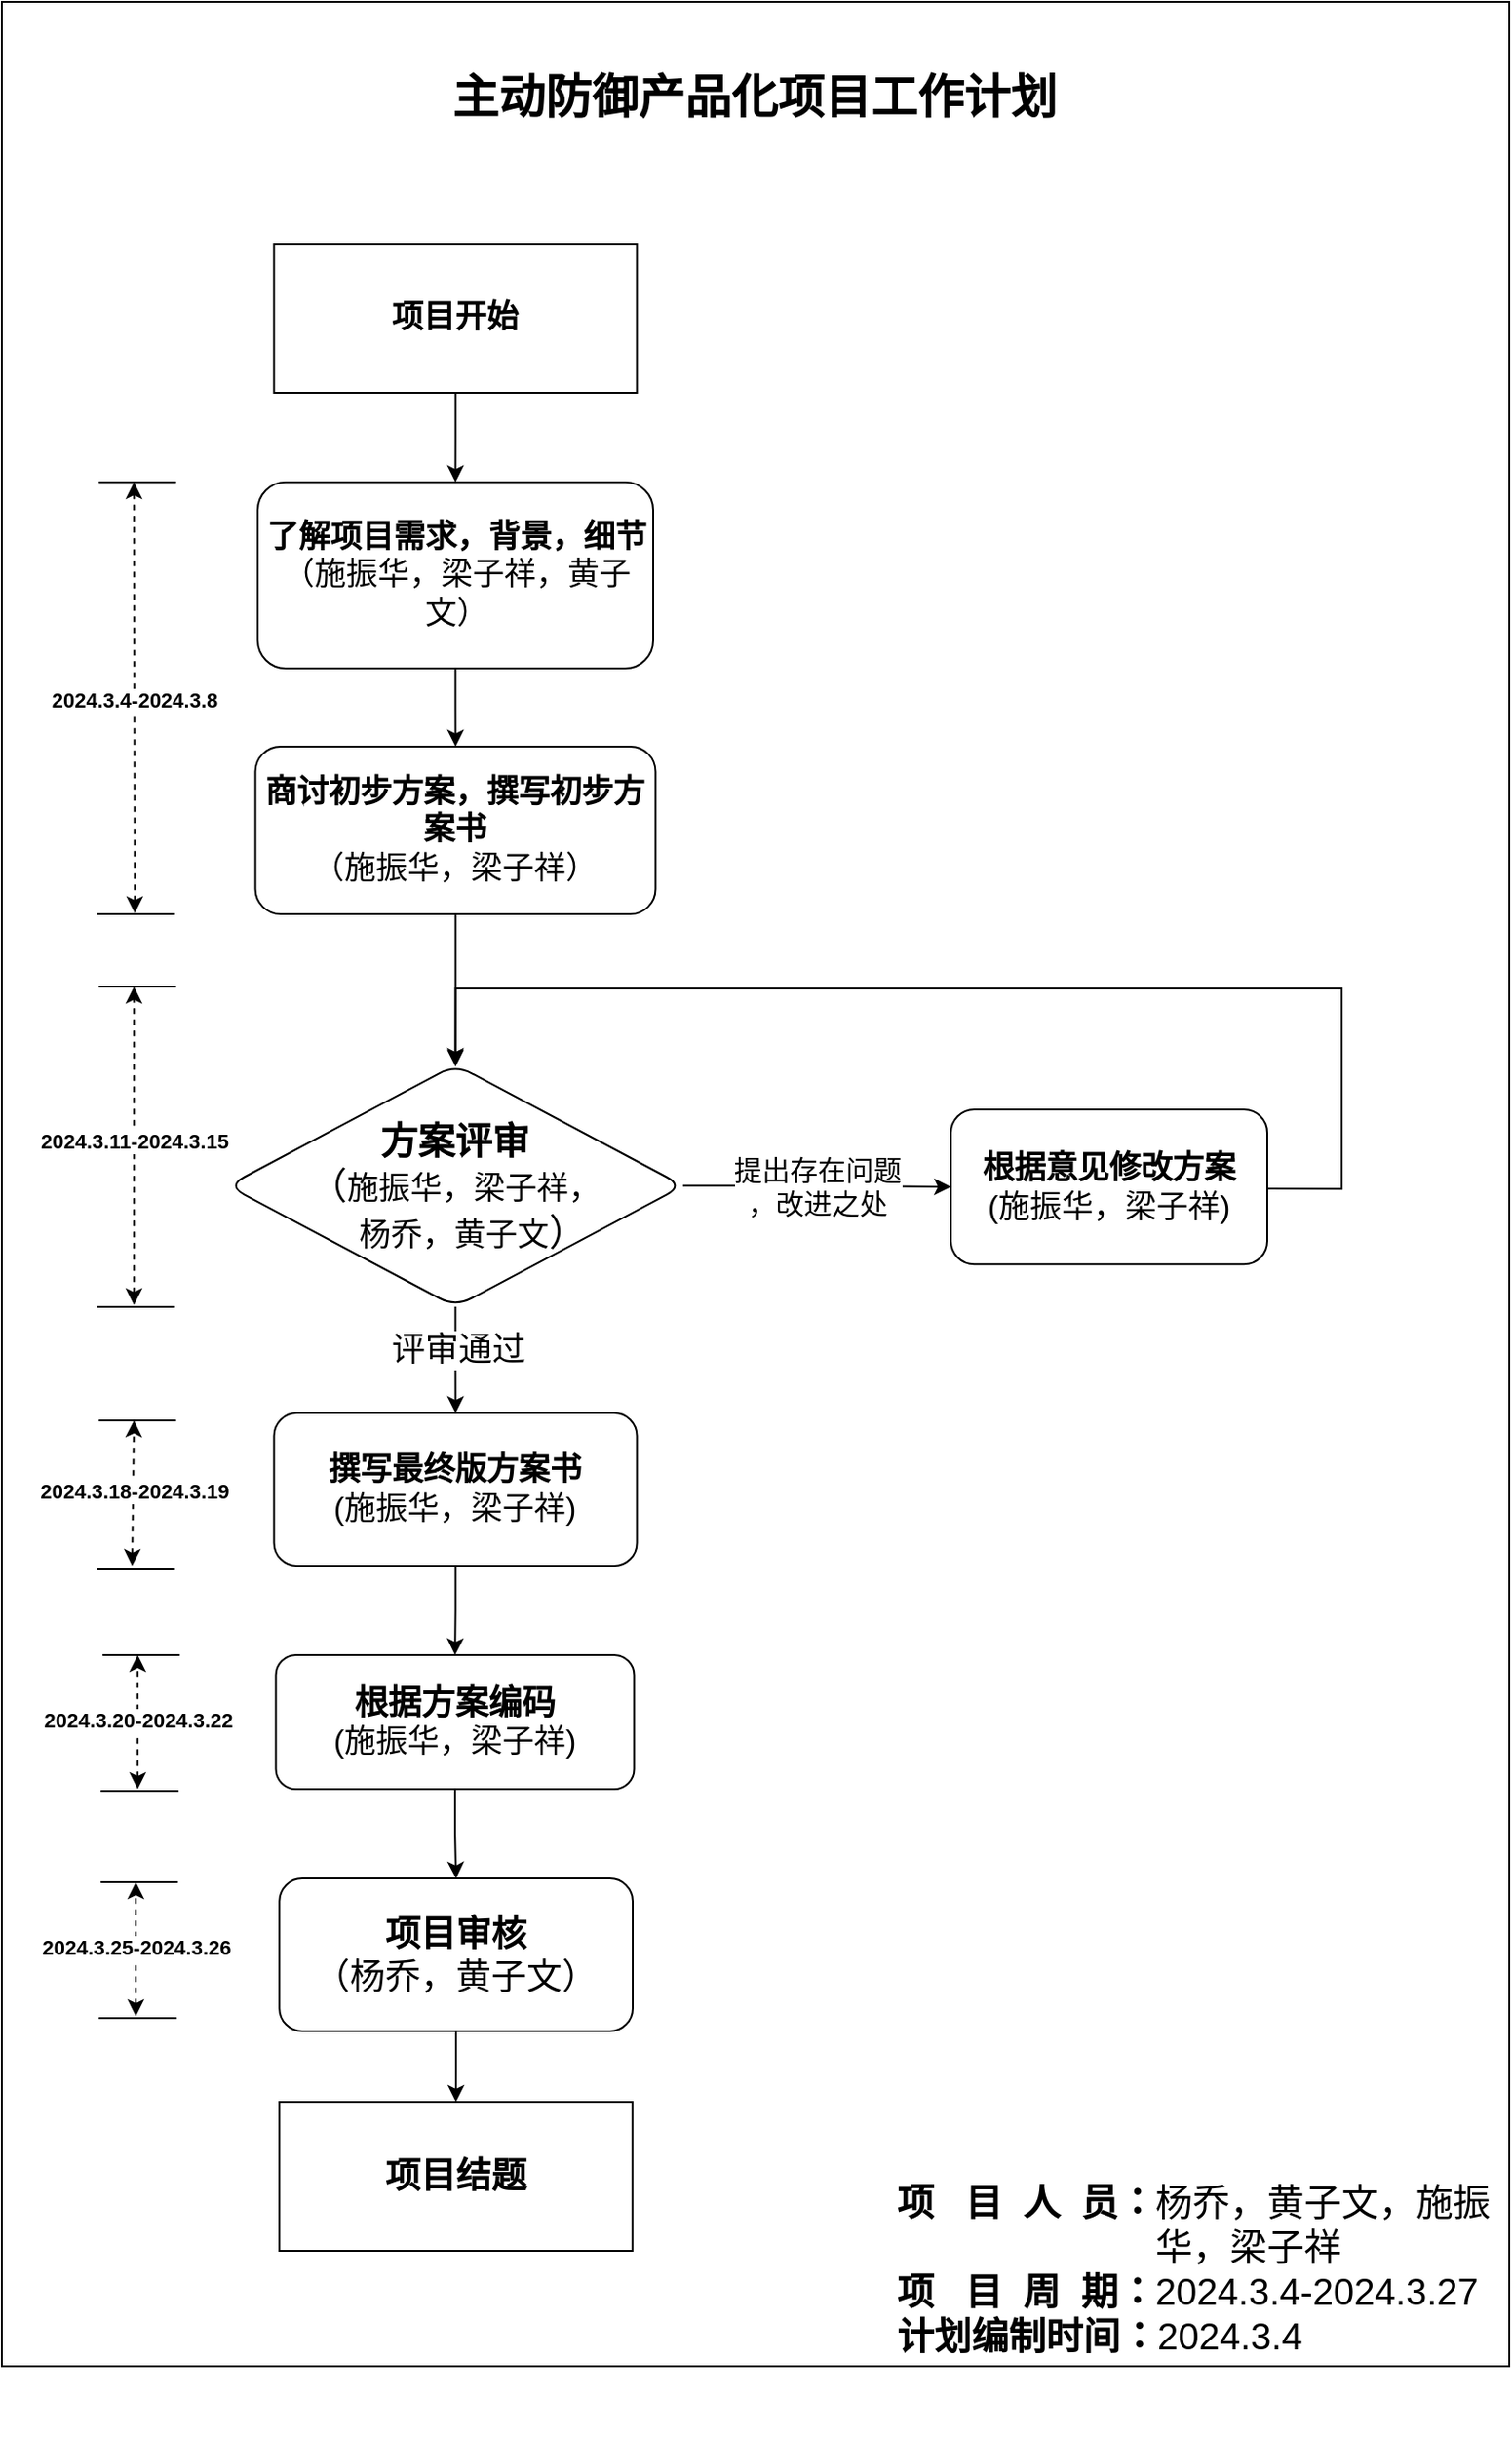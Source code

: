 <mxfile version="24.0.1" type="github">
  <diagram name="第 1 页" id="LxGPIQb9DdedhK4v_Cno">
    <mxGraphModel dx="1687" dy="2050" grid="1" gridSize="10" guides="1" tooltips="1" connect="1" arrows="1" fold="1" page="1" pageScale="1" pageWidth="827" pageHeight="1169" math="0" shadow="0">
      <root>
        <mxCell id="0" />
        <mxCell id="1" parent="0" />
        <mxCell id="gBiFxoKiDaGqHf5anBV5-28" value="" style="rounded=0;whiteSpace=wrap;html=1;" vertex="1" parent="1">
          <mxGeometry x="60" y="-10" width="810" height="1270" as="geometry" />
        </mxCell>
        <mxCell id="gBiFxoKiDaGqHf5anBV5-3" value="" style="edgeStyle=orthogonalEdgeStyle;rounded=0;orthogonalLoop=1;jettySize=auto;html=1;" edge="1" parent="1" source="gBiFxoKiDaGqHf5anBV5-1" target="gBiFxoKiDaGqHf5anBV5-2">
          <mxGeometry relative="1" as="geometry" />
        </mxCell>
        <mxCell id="gBiFxoKiDaGqHf5anBV5-1" value="&lt;font style=&quot;font-size: 17px;&quot;&gt;&lt;b&gt;项目开始&lt;/b&gt;&lt;/font&gt;" style="rounded=0;whiteSpace=wrap;html=1;" vertex="1" parent="1">
          <mxGeometry x="206.25" y="120" width="195" height="80" as="geometry" />
        </mxCell>
        <mxCell id="gBiFxoKiDaGqHf5anBV5-5" value="" style="edgeStyle=orthogonalEdgeStyle;rounded=0;orthogonalLoop=1;jettySize=auto;html=1;" edge="1" parent="1" source="gBiFxoKiDaGqHf5anBV5-2" target="gBiFxoKiDaGqHf5anBV5-4">
          <mxGeometry relative="1" as="geometry" />
        </mxCell>
        <mxCell id="gBiFxoKiDaGqHf5anBV5-2" value="&lt;span style=&quot;font-size: 17px;&quot;&gt;&lt;b&gt;了解项目需求，背景，细节&lt;/b&gt;&lt;/span&gt;&lt;div&gt;&lt;span style=&quot;font-size: 17px;&quot;&gt;（施振华&lt;/span&gt;&lt;span style=&quot;font-size: 17px; background-color: initial;&quot;&gt;，&lt;/span&gt;&lt;span style=&quot;background-color: initial; font-size: 17px;&quot;&gt;梁子祥&lt;/span&gt;&lt;span style=&quot;background-color: initial; font-size: 17px;&quot;&gt;，黄子文）&lt;/span&gt;&lt;/div&gt;" style="rounded=1;whiteSpace=wrap;html=1;" vertex="1" parent="1">
          <mxGeometry x="197.5" y="248" width="212.5" height="100" as="geometry" />
        </mxCell>
        <mxCell id="gBiFxoKiDaGqHf5anBV5-9" value="" style="edgeStyle=orthogonalEdgeStyle;rounded=0;orthogonalLoop=1;jettySize=auto;html=1;" edge="1" parent="1" source="gBiFxoKiDaGqHf5anBV5-4" target="gBiFxoKiDaGqHf5anBV5-8">
          <mxGeometry relative="1" as="geometry" />
        </mxCell>
        <mxCell id="gBiFxoKiDaGqHf5anBV5-4" value="&lt;span style=&quot;font-size: 17px;&quot;&gt;&lt;b&gt;商讨初步方案，撰写初步方案书&lt;/b&gt;&lt;/span&gt;&lt;div&gt;&lt;span style=&quot;font-size: 17px;&quot;&gt;（&lt;/span&gt;&lt;span style=&quot;font-size: 17px; background-color: initial;&quot;&gt;施振华，&lt;/span&gt;&lt;span style=&quot;font-size: 17px; background-color: initial;&quot;&gt;梁子祥&lt;/span&gt;&lt;span style=&quot;background-color: initial; font-size: 17px;&quot;&gt;）&lt;/span&gt;&lt;/div&gt;" style="rounded=1;whiteSpace=wrap;html=1;" vertex="1" parent="1">
          <mxGeometry x="196.25" y="390" width="215" height="90" as="geometry" />
        </mxCell>
        <mxCell id="gBiFxoKiDaGqHf5anBV5-11" value="" style="edgeStyle=orthogonalEdgeStyle;rounded=0;orthogonalLoop=1;jettySize=auto;html=1;" edge="1" parent="1" source="gBiFxoKiDaGqHf5anBV5-8" target="gBiFxoKiDaGqHf5anBV5-10">
          <mxGeometry relative="1" as="geometry" />
        </mxCell>
        <mxCell id="gBiFxoKiDaGqHf5anBV5-12" value="&lt;font style=&quot;font-size: 18px;&quot;&gt;评审通过&lt;/font&gt;" style="edgeLabel;html=1;align=center;verticalAlign=middle;resizable=0;points=[];" vertex="1" connectable="0" parent="gBiFxoKiDaGqHf5anBV5-11">
          <mxGeometry x="-0.22" y="1" relative="1" as="geometry">
            <mxPoint as="offset" />
          </mxGeometry>
        </mxCell>
        <mxCell id="gBiFxoKiDaGqHf5anBV5-21" value="" style="edgeStyle=orthogonalEdgeStyle;rounded=0;orthogonalLoop=1;jettySize=auto;html=1;" edge="1" parent="1" source="gBiFxoKiDaGqHf5anBV5-8" target="gBiFxoKiDaGqHf5anBV5-20">
          <mxGeometry relative="1" as="geometry" />
        </mxCell>
        <mxCell id="gBiFxoKiDaGqHf5anBV5-22" value="&lt;font style=&quot;font-size: 15px;&quot;&gt;提出存在问题&lt;/font&gt;&lt;div style=&quot;font-size: 15px;&quot;&gt;&lt;font style=&quot;font-size: 15px;&quot;&gt;，改进之处&lt;/font&gt;&lt;/div&gt;" style="edgeLabel;html=1;align=center;verticalAlign=middle;resizable=0;points=[];" vertex="1" connectable="0" parent="gBiFxoKiDaGqHf5anBV5-21">
          <mxGeometry x="-0.243" y="5" relative="1" as="geometry">
            <mxPoint x="17" y="5" as="offset" />
          </mxGeometry>
        </mxCell>
        <mxCell id="gBiFxoKiDaGqHf5anBV5-8" value="&lt;font style=&quot;font-size: 20px;&quot;&gt;&lt;b&gt;方案评审&lt;/b&gt;&lt;/font&gt;&lt;div&gt;&lt;font style=&quot;font-size: 20px;&quot;&gt;（&lt;/font&gt;&lt;span style=&quot;font-size: 17px; background-color: initial;&quot;&gt;施振华&lt;/span&gt;&lt;span style=&quot;font-size: 17px; background-color: initial;&quot;&gt;，&lt;/span&gt;&lt;span style=&quot;background-color: initial; font-size: 17px;&quot;&gt;梁子祥&lt;/span&gt;&lt;span style=&quot;background-color: initial; font-size: 17px;&quot;&gt;，&lt;/span&gt;&lt;/div&gt;&lt;div&gt;&lt;span style=&quot;font-size: 17px; background-color: initial;&quot;&gt;&amp;nbsp; &amp;nbsp; 杨乔&lt;/span&gt;&lt;span style=&quot;font-size: 17px; background-color: initial;&quot;&gt;，&lt;/span&gt;&lt;span style=&quot;background-color: initial; font-size: 17px;&quot;&gt;黄子文&lt;/span&gt;&lt;span style=&quot;background-color: initial; font-size: 20px;&quot;&gt;）&lt;/span&gt;&lt;/div&gt;" style="rhombus;whiteSpace=wrap;html=1;rounded=1;" vertex="1" parent="1">
          <mxGeometry x="181.41" y="560.94" width="244.69" height="130" as="geometry" />
        </mxCell>
        <mxCell id="gBiFxoKiDaGqHf5anBV5-16" value="" style="edgeStyle=orthogonalEdgeStyle;rounded=0;orthogonalLoop=1;jettySize=auto;html=1;" edge="1" parent="1" source="gBiFxoKiDaGqHf5anBV5-10" target="gBiFxoKiDaGqHf5anBV5-15">
          <mxGeometry relative="1" as="geometry" />
        </mxCell>
        <mxCell id="gBiFxoKiDaGqHf5anBV5-10" value="&lt;font style=&quot;font-size: 17px;&quot;&gt;&lt;b&gt;撰写最终版方案书&lt;/b&gt;&lt;/font&gt;&lt;div&gt;&lt;font style=&quot;font-size: 17px;&quot;&gt;(施振华&lt;/font&gt;&lt;span style=&quot;font-size: 17px; background-color: initial;&quot;&gt;，&lt;/span&gt;&lt;span style=&quot;font-size: 17px; background-color: initial;&quot;&gt;梁子祥&lt;/span&gt;&lt;span style=&quot;background-color: initial; font-size: 17px;&quot;&gt;)&lt;/span&gt;&lt;/div&gt;" style="whiteSpace=wrap;html=1;rounded=1;" vertex="1" parent="1">
          <mxGeometry x="206.26" y="748" width="195" height="82" as="geometry" />
        </mxCell>
        <mxCell id="gBiFxoKiDaGqHf5anBV5-18" value="" style="edgeStyle=orthogonalEdgeStyle;rounded=0;orthogonalLoop=1;jettySize=auto;html=1;entryX=0.5;entryY=0;entryDx=0;entryDy=0;" edge="1" parent="1" source="gBiFxoKiDaGqHf5anBV5-15" target="gBiFxoKiDaGqHf5anBV5-24">
          <mxGeometry relative="1" as="geometry">
            <mxPoint x="285" y="988" as="targetPoint" />
          </mxGeometry>
        </mxCell>
        <mxCell id="gBiFxoKiDaGqHf5anBV5-15" value="&lt;font style=&quot;font-size: 18px;&quot;&gt;&lt;b&gt;根据方案编码&lt;/b&gt;&lt;/font&gt;&lt;div&gt;&lt;font style=&quot;font-size: 17px;&quot;&gt;(施振华&lt;/font&gt;&lt;span style=&quot;background-color: initial; font-size: 17px;&quot;&gt;，&lt;/span&gt;&lt;span style=&quot;background-color: initial; font-size: 17px;&quot;&gt;梁子祥&lt;/span&gt;&lt;span style=&quot;background-color: initial; font-size: 17px;&quot;&gt;)&lt;/span&gt;&lt;br&gt;&lt;/div&gt;" style="whiteSpace=wrap;html=1;rounded=1;" vertex="1" parent="1">
          <mxGeometry x="207.25" y="878" width="192.5" height="72" as="geometry" />
        </mxCell>
        <mxCell id="gBiFxoKiDaGqHf5anBV5-17" value="&lt;font style=&quot;font-size: 19px;&quot;&gt;&lt;b&gt;项目结题&lt;/b&gt;&lt;/font&gt;" style="whiteSpace=wrap;html=1;rounded=0;" vertex="1" parent="1">
          <mxGeometry x="209.13" y="1118" width="189.75" height="80" as="geometry" />
        </mxCell>
        <mxCell id="gBiFxoKiDaGqHf5anBV5-23" style="edgeStyle=orthogonalEdgeStyle;rounded=0;orthogonalLoop=1;jettySize=auto;html=1;entryX=0.5;entryY=0;entryDx=0;entryDy=0;exitX=1;exitY=0.5;exitDx=0;exitDy=0;" edge="1" parent="1">
          <mxGeometry relative="1" as="geometry">
            <mxPoint x="303.755" y="561.94" as="targetPoint" />
            <mxPoint x="740" y="627.56" as="sourcePoint" />
            <Array as="points">
              <mxPoint x="780" y="628" />
              <mxPoint x="780" y="520" />
              <mxPoint x="304" y="520" />
            </Array>
          </mxGeometry>
        </mxCell>
        <mxCell id="gBiFxoKiDaGqHf5anBV5-20" value="&lt;font style=&quot;font-size: 17px;&quot;&gt;&lt;b&gt;根据意见修改方案&lt;/b&gt;&lt;/font&gt;&lt;div&gt;&lt;font style=&quot;font-size: 17px;&quot;&gt;(施振华&lt;span style=&quot;background-color: initial;&quot;&gt;，&lt;/span&gt;&lt;span style=&quot;background-color: initial;&quot;&gt;梁子祥&lt;/span&gt;&lt;span style=&quot;background-color: initial;&quot;&gt;)&lt;/span&gt;&lt;br&gt;&lt;/font&gt;&lt;/div&gt;" style="whiteSpace=wrap;html=1;rounded=1;" vertex="1" parent="1">
          <mxGeometry x="570" y="585.0" width="170" height="83.12" as="geometry" />
        </mxCell>
        <mxCell id="gBiFxoKiDaGqHf5anBV5-26" value="" style="edgeStyle=orthogonalEdgeStyle;rounded=0;orthogonalLoop=1;jettySize=auto;html=1;" edge="1" parent="1" source="gBiFxoKiDaGqHf5anBV5-24" target="gBiFxoKiDaGqHf5anBV5-17">
          <mxGeometry relative="1" as="geometry" />
        </mxCell>
        <mxCell id="gBiFxoKiDaGqHf5anBV5-24" value="&lt;font style=&quot;font-size: 19px;&quot;&gt;&lt;b&gt;项目审核&lt;/b&gt;&lt;/font&gt;&lt;div&gt;&lt;font style=&quot;font-size: 19px;&quot;&gt;（杨乔，黄子文）&lt;/font&gt;&lt;/div&gt;" style="rounded=1;whiteSpace=wrap;html=1;" vertex="1" parent="1">
          <mxGeometry x="209.13" y="998" width="189.87" height="82" as="geometry" />
        </mxCell>
        <mxCell id="gBiFxoKiDaGqHf5anBV5-27" value="&lt;b&gt;&lt;font style=&quot;font-size: 25px;&quot;&gt;主动防御产品化项目工作计划&lt;/font&gt;&lt;/b&gt;" style="text;html=1;align=center;verticalAlign=middle;resizable=0;points=[];autosize=1;strokeColor=none;fillColor=none;" vertex="1" parent="1">
          <mxGeometry x="289" y="20" width="350" height="40" as="geometry" />
        </mxCell>
        <mxCell id="gBiFxoKiDaGqHf5anBV5-29" value="" style="endArrow=classic;startArrow=classic;html=1;rounded=0;dashed=1;exitX=0.159;exitY=0.994;exitDx=0;exitDy=0;exitPerimeter=0;" edge="1" parent="1">
          <mxGeometry width="50" height="50" relative="1" as="geometry">
            <mxPoint x="131.435" y="479.46" as="sourcePoint" />
            <mxPoint x="131" y="248" as="targetPoint" />
          </mxGeometry>
        </mxCell>
        <mxCell id="gBiFxoKiDaGqHf5anBV5-32" value="&lt;b&gt;2024.3.4-2024.3.8&lt;/b&gt;" style="edgeLabel;html=1;align=center;verticalAlign=middle;resizable=0;points=[];" vertex="1" connectable="0" parent="gBiFxoKiDaGqHf5anBV5-29">
          <mxGeometry x="0.105" relative="1" as="geometry">
            <mxPoint y="13" as="offset" />
          </mxGeometry>
        </mxCell>
        <mxCell id="gBiFxoKiDaGqHf5anBV5-33" value="" style="endArrow=none;html=1;rounded=0;entryX=0.25;entryY=0;entryDx=0;entryDy=0;" edge="1" parent="1">
          <mxGeometry width="50" height="50" relative="1" as="geometry">
            <mxPoint x="112.13" y="248" as="sourcePoint" />
            <mxPoint x="153.625" y="248" as="targetPoint" />
          </mxGeometry>
        </mxCell>
        <mxCell id="gBiFxoKiDaGqHf5anBV5-36" value="" style="endArrow=none;html=1;rounded=0;entryX=0.25;entryY=0;entryDx=0;entryDy=0;" edge="1" parent="1">
          <mxGeometry width="50" height="50" relative="1" as="geometry">
            <mxPoint x="111.13" y="480" as="sourcePoint" />
            <mxPoint x="153" y="480" as="targetPoint" />
          </mxGeometry>
        </mxCell>
        <mxCell id="gBiFxoKiDaGqHf5anBV5-37" value="" style="endArrow=classic;startArrow=classic;html=1;rounded=0;dashed=1;" edge="1" parent="1">
          <mxGeometry width="50" height="50" relative="1" as="geometry">
            <mxPoint x="131" y="690" as="sourcePoint" />
            <mxPoint x="131" y="519" as="targetPoint" />
          </mxGeometry>
        </mxCell>
        <mxCell id="gBiFxoKiDaGqHf5anBV5-38" value="&lt;b&gt;2024.3.11-2024.3.15&lt;/b&gt;" style="edgeLabel;html=1;align=center;verticalAlign=middle;resizable=0;points=[];" vertex="1" connectable="0" parent="gBiFxoKiDaGqHf5anBV5-37">
          <mxGeometry x="0.105" relative="1" as="geometry">
            <mxPoint y="6" as="offset" />
          </mxGeometry>
        </mxCell>
        <mxCell id="gBiFxoKiDaGqHf5anBV5-39" value="" style="endArrow=none;html=1;rounded=0;entryX=0.25;entryY=0;entryDx=0;entryDy=0;" edge="1" parent="1">
          <mxGeometry width="50" height="50" relative="1" as="geometry">
            <mxPoint x="112.13" y="519" as="sourcePoint" />
            <mxPoint x="153.625" y="519" as="targetPoint" />
          </mxGeometry>
        </mxCell>
        <mxCell id="gBiFxoKiDaGqHf5anBV5-40" value="" style="endArrow=none;html=1;rounded=0;entryX=0.25;entryY=0;entryDx=0;entryDy=0;" edge="1" parent="1">
          <mxGeometry width="50" height="50" relative="1" as="geometry">
            <mxPoint x="111.13" y="691" as="sourcePoint" />
            <mxPoint x="153" y="691" as="targetPoint" />
          </mxGeometry>
        </mxCell>
        <mxCell id="gBiFxoKiDaGqHf5anBV5-41" value="" style="endArrow=classic;startArrow=classic;html=1;rounded=0;dashed=1;" edge="1" parent="1">
          <mxGeometry width="50" height="50" relative="1" as="geometry">
            <mxPoint x="130" y="830" as="sourcePoint" />
            <mxPoint x="131" y="752" as="targetPoint" />
          </mxGeometry>
        </mxCell>
        <mxCell id="gBiFxoKiDaGqHf5anBV5-42" value="&lt;b&gt;2024.3.18-2024.3.19&lt;/b&gt;" style="edgeLabel;html=1;align=center;verticalAlign=middle;resizable=0;points=[];" vertex="1" connectable="0" parent="gBiFxoKiDaGqHf5anBV5-41">
          <mxGeometry x="0.105" relative="1" as="geometry">
            <mxPoint y="3" as="offset" />
          </mxGeometry>
        </mxCell>
        <mxCell id="gBiFxoKiDaGqHf5anBV5-43" value="" style="endArrow=none;html=1;rounded=0;entryX=0.25;entryY=0;entryDx=0;entryDy=0;" edge="1" parent="1">
          <mxGeometry width="50" height="50" relative="1" as="geometry">
            <mxPoint x="112.13" y="752" as="sourcePoint" />
            <mxPoint x="153.625" y="752" as="targetPoint" />
          </mxGeometry>
        </mxCell>
        <mxCell id="gBiFxoKiDaGqHf5anBV5-44" value="" style="endArrow=none;html=1;rounded=0;entryX=0.25;entryY=0;entryDx=0;entryDy=0;" edge="1" parent="1">
          <mxGeometry width="50" height="50" relative="1" as="geometry">
            <mxPoint x="111.13" y="832" as="sourcePoint" />
            <mxPoint x="153" y="832" as="targetPoint" />
          </mxGeometry>
        </mxCell>
        <mxCell id="gBiFxoKiDaGqHf5anBV5-46" value="" style="endArrow=classic;startArrow=classic;html=1;rounded=0;dashed=1;" edge="1" parent="1">
          <mxGeometry width="50" height="50" relative="1" as="geometry">
            <mxPoint x="133" y="950" as="sourcePoint" />
            <mxPoint x="133" y="878" as="targetPoint" />
          </mxGeometry>
        </mxCell>
        <mxCell id="gBiFxoKiDaGqHf5anBV5-47" value="&lt;b&gt;2024.3.20-2024.3.22&lt;/b&gt;" style="edgeLabel;html=1;align=center;verticalAlign=middle;resizable=0;points=[];" vertex="1" connectable="0" parent="gBiFxoKiDaGqHf5anBV5-46">
          <mxGeometry x="0.105" relative="1" as="geometry">
            <mxPoint y="3" as="offset" />
          </mxGeometry>
        </mxCell>
        <mxCell id="gBiFxoKiDaGqHf5anBV5-48" value="" style="endArrow=none;html=1;rounded=0;entryX=0.25;entryY=0;entryDx=0;entryDy=0;" edge="1" parent="1">
          <mxGeometry width="50" height="50" relative="1" as="geometry">
            <mxPoint x="114.13" y="878" as="sourcePoint" />
            <mxPoint x="155.625" y="878" as="targetPoint" />
          </mxGeometry>
        </mxCell>
        <mxCell id="gBiFxoKiDaGqHf5anBV5-49" value="" style="endArrow=none;html=1;rounded=0;entryX=0.25;entryY=0;entryDx=0;entryDy=0;" edge="1" parent="1">
          <mxGeometry width="50" height="50" relative="1" as="geometry">
            <mxPoint x="113.13" y="951" as="sourcePoint" />
            <mxPoint x="155" y="951" as="targetPoint" />
          </mxGeometry>
        </mxCell>
        <mxCell id="gBiFxoKiDaGqHf5anBV5-51" value="" style="endArrow=classic;startArrow=classic;html=1;rounded=0;dashed=1;" edge="1" parent="1">
          <mxGeometry width="50" height="50" relative="1" as="geometry">
            <mxPoint x="132" y="1072" as="sourcePoint" />
            <mxPoint x="132" y="1000" as="targetPoint" />
          </mxGeometry>
        </mxCell>
        <mxCell id="gBiFxoKiDaGqHf5anBV5-52" value="&lt;b&gt;2024.3.25-2024.3.26&lt;/b&gt;" style="edgeLabel;html=1;align=center;verticalAlign=middle;resizable=0;points=[];" vertex="1" connectable="0" parent="gBiFxoKiDaGqHf5anBV5-51">
          <mxGeometry x="0.105" relative="1" as="geometry">
            <mxPoint y="3" as="offset" />
          </mxGeometry>
        </mxCell>
        <mxCell id="gBiFxoKiDaGqHf5anBV5-53" value="" style="endArrow=none;html=1;rounded=0;entryX=0.25;entryY=0;entryDx=0;entryDy=0;" edge="1" parent="1">
          <mxGeometry width="50" height="50" relative="1" as="geometry">
            <mxPoint x="113.13" y="1000" as="sourcePoint" />
            <mxPoint x="154.625" y="1000" as="targetPoint" />
          </mxGeometry>
        </mxCell>
        <mxCell id="gBiFxoKiDaGqHf5anBV5-54" value="" style="endArrow=none;html=1;rounded=0;entryX=0.25;entryY=0;entryDx=0;entryDy=0;" edge="1" parent="1">
          <mxGeometry width="50" height="50" relative="1" as="geometry">
            <mxPoint x="112.13" y="1073" as="sourcePoint" />
            <mxPoint x="154" y="1073" as="targetPoint" />
          </mxGeometry>
        </mxCell>
        <mxCell id="gBiFxoKiDaGqHf5anBV5-55" value="&lt;div style=&quot;text-align: left;&quot;&gt;&lt;font style=&quot;font-size: 20px;&quot;&gt;&lt;b&gt;项&amp;nbsp; &amp;nbsp;目&amp;nbsp; 人&amp;nbsp; 员：&lt;/b&gt;杨乔，黄子文，施振&amp;nbsp; &amp;nbsp; &amp;nbsp; &amp;nbsp; &amp;nbsp; &amp;nbsp; &amp;nbsp; &amp;nbsp; &amp;nbsp; &amp;nbsp; &amp;nbsp; &amp;nbsp; &amp;nbsp; &amp;nbsp;华，梁子祥&lt;/font&gt;&lt;/div&gt;&lt;div style=&quot;text-align: left;&quot;&gt;&lt;font style=&quot;font-size: 20px;&quot;&gt;&lt;b&gt;项&amp;nbsp; &amp;nbsp;目&amp;nbsp; 周&amp;nbsp; 期：&lt;/b&gt;2024.3.4-2024.3.27&lt;/font&gt;&lt;/div&gt;&lt;div style=&quot;text-align: left;&quot;&gt;&lt;span style=&quot;background-color: initial;&quot;&gt;&lt;font style=&quot;font-size: 20px;&quot;&gt;&lt;b&gt;计划编制时间：&lt;/b&gt;2024.3.4&lt;/font&gt;&lt;/span&gt;&lt;/div&gt;" style="text;html=1;align=center;verticalAlign=middle;whiteSpace=wrap;rounded=0;" vertex="1" parent="1">
          <mxGeometry x="540" y="1117" width="330" height="180" as="geometry" />
        </mxCell>
      </root>
    </mxGraphModel>
  </diagram>
</mxfile>
